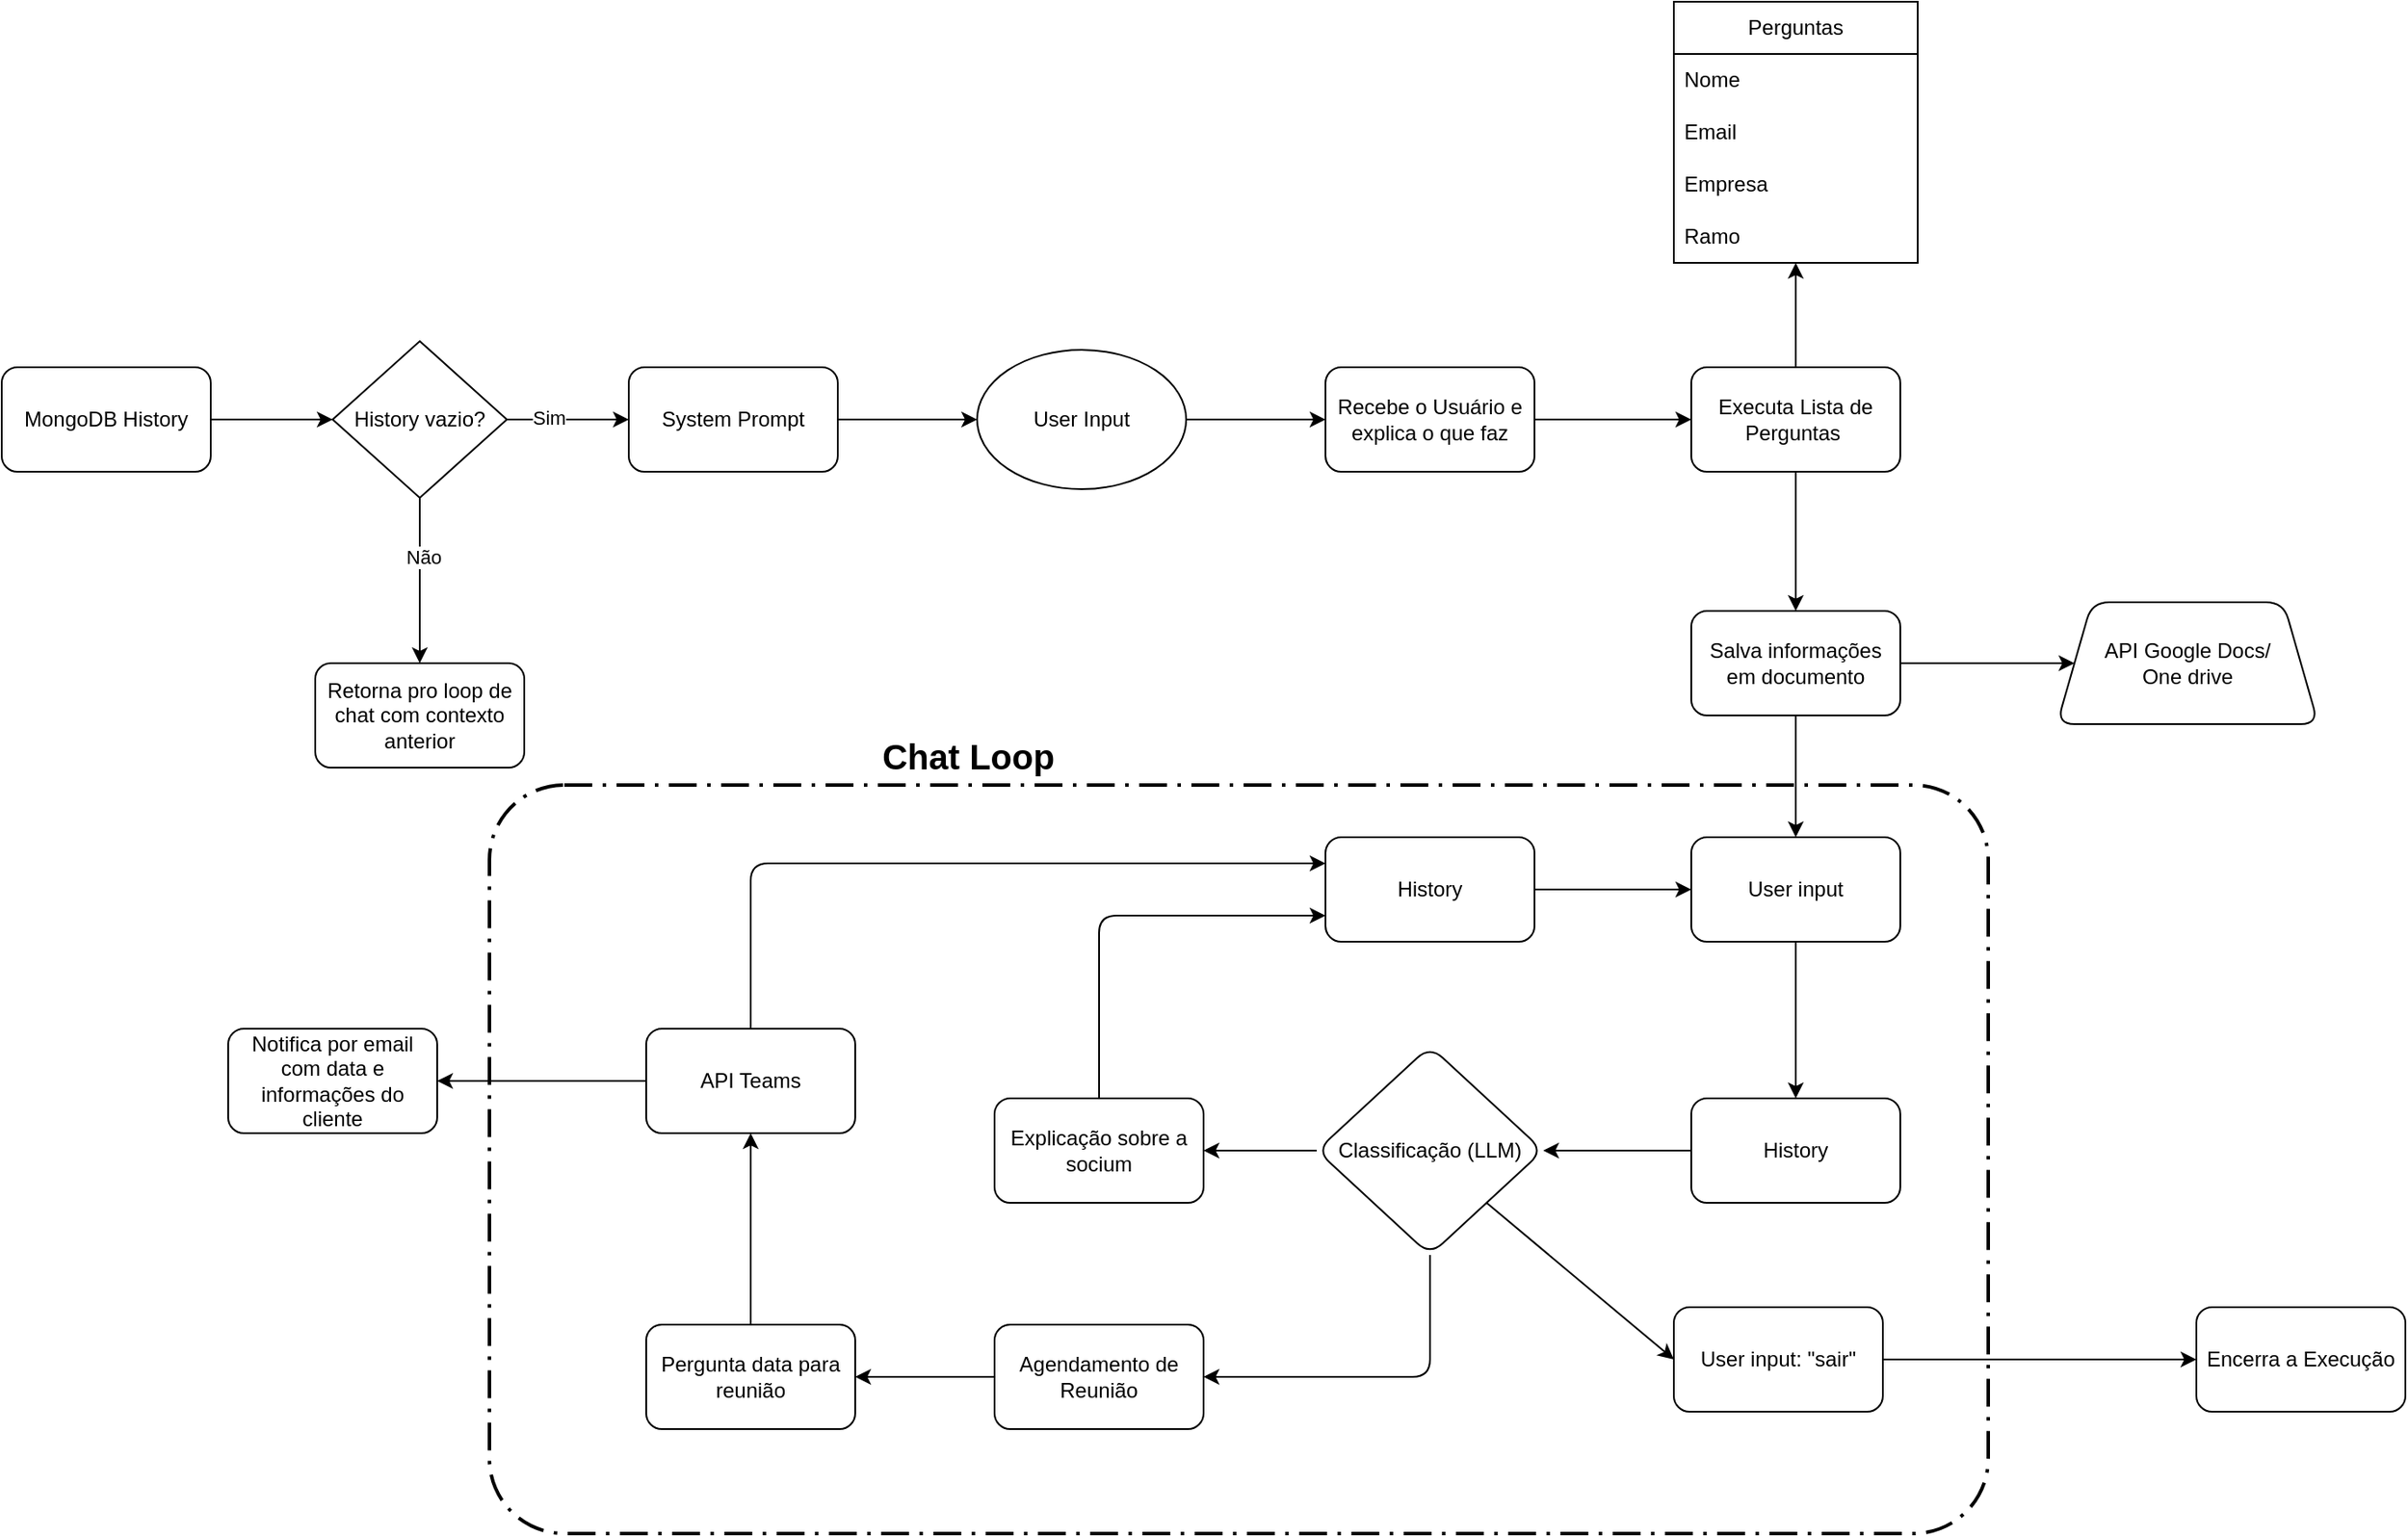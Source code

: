 <mxfile>
    <diagram id="QcJow2Y73pdRIlmZuyxi" name="Página-1">
        <mxGraphModel dx="2650" dy="1139" grid="1" gridSize="10" guides="1" tooltips="1" connect="1" arrows="1" fold="1" page="1" pageScale="1" pageWidth="827" pageHeight="1169" math="0" shadow="0">
            <root>
                <mxCell id="0"/>
                <mxCell id="1" parent="0"/>
                <mxCell id="9" value="" style="edgeStyle=none;html=1;" parent="1" source="3" target="7" edge="1">
                    <mxGeometry relative="1" as="geometry"/>
                </mxCell>
                <mxCell id="3" value="MongoDB History" style="rounded=1;whiteSpace=wrap;html=1;" parent="1" vertex="1">
                    <mxGeometry x="100" y="240" width="120" height="60" as="geometry"/>
                </mxCell>
                <mxCell id="19" value="" style="edgeStyle=none;html=1;" parent="1" source="5" target="18" edge="1">
                    <mxGeometry relative="1" as="geometry"/>
                </mxCell>
                <mxCell id="5" value="System Prompt" style="rounded=1;whiteSpace=wrap;html=1;" parent="1" vertex="1">
                    <mxGeometry x="460" y="240" width="120" height="60" as="geometry"/>
                </mxCell>
                <mxCell id="10" value="" style="edgeStyle=none;html=1;" parent="1" source="7" target="5" edge="1">
                    <mxGeometry relative="1" as="geometry"/>
                </mxCell>
                <mxCell id="16" value="Sim" style="edgeLabel;html=1;align=center;verticalAlign=middle;resizable=0;points=[];" parent="10" vertex="1" connectable="0">
                    <mxGeometry x="-0.314" y="1" relative="1" as="geometry">
                        <mxPoint as="offset"/>
                    </mxGeometry>
                </mxCell>
                <mxCell id="13" value="" style="edgeStyle=none;html=1;" parent="1" source="7" target="12" edge="1">
                    <mxGeometry relative="1" as="geometry"/>
                </mxCell>
                <mxCell id="15" value="Não" style="edgeLabel;html=1;align=center;verticalAlign=middle;resizable=0;points=[];" parent="13" vertex="1" connectable="0">
                    <mxGeometry x="-0.288" y="2" relative="1" as="geometry">
                        <mxPoint as="offset"/>
                    </mxGeometry>
                </mxCell>
                <mxCell id="7" value="History vazio?" style="rhombus;whiteSpace=wrap;html=1;" parent="1" vertex="1">
                    <mxGeometry x="290" y="225" width="100" height="90" as="geometry"/>
                </mxCell>
                <mxCell id="12" value="Retorna pro loop de chat com contexto anterior" style="rounded=1;whiteSpace=wrap;html=1;" parent="1" vertex="1">
                    <mxGeometry x="280" y="410" width="120" height="60" as="geometry"/>
                </mxCell>
                <mxCell id="23" value="" style="edgeStyle=none;html=1;" parent="1" source="18" target="22" edge="1">
                    <mxGeometry relative="1" as="geometry"/>
                </mxCell>
                <mxCell id="18" value="User Input" style="ellipse;whiteSpace=wrap;html=1;" parent="1" vertex="1">
                    <mxGeometry x="660" y="230" width="120" height="80" as="geometry"/>
                </mxCell>
                <mxCell id="25" value="" style="edgeStyle=none;html=1;" parent="1" source="22" target="24" edge="1">
                    <mxGeometry relative="1" as="geometry"/>
                </mxCell>
                <mxCell id="22" value="Recebe o Usuário e explica o que faz" style="rounded=1;whiteSpace=wrap;html=1;" parent="1" vertex="1">
                    <mxGeometry x="860" y="240" width="120" height="60" as="geometry"/>
                </mxCell>
                <mxCell id="34" value="" style="edgeStyle=none;html=1;" parent="1" source="24" target="35" edge="1">
                    <mxGeometry relative="1" as="geometry"/>
                </mxCell>
                <mxCell id="37" value="" style="edgeStyle=none;html=1;" parent="1" source="24" target="36" edge="1">
                    <mxGeometry relative="1" as="geometry"/>
                </mxCell>
                <mxCell id="24" value="Executa Lista de Perguntas&amp;nbsp;" style="whiteSpace=wrap;html=1;rounded=1;" parent="1" vertex="1">
                    <mxGeometry x="1070" y="240" width="120" height="60" as="geometry"/>
                </mxCell>
                <mxCell id="29" value="Perguntas" style="swimlane;fontStyle=0;childLayout=stackLayout;horizontal=1;startSize=30;horizontalStack=0;resizeParent=1;resizeParentMax=0;resizeLast=0;collapsible=1;marginBottom=0;whiteSpace=wrap;html=1;" parent="1" vertex="1">
                    <mxGeometry x="1060" y="30" width="140" height="150" as="geometry"/>
                </mxCell>
                <mxCell id="30" value="Nome" style="text;strokeColor=none;fillColor=none;align=left;verticalAlign=middle;spacingLeft=4;spacingRight=4;overflow=hidden;points=[[0,0.5],[1,0.5]];portConstraint=eastwest;rotatable=0;whiteSpace=wrap;html=1;" parent="29" vertex="1">
                    <mxGeometry y="30" width="140" height="30" as="geometry"/>
                </mxCell>
                <mxCell id="31" value="Email" style="text;strokeColor=none;fillColor=none;align=left;verticalAlign=middle;spacingLeft=4;spacingRight=4;overflow=hidden;points=[[0,0.5],[1,0.5]];portConstraint=eastwest;rotatable=0;whiteSpace=wrap;html=1;" parent="29" vertex="1">
                    <mxGeometry y="60" width="140" height="30" as="geometry"/>
                </mxCell>
                <mxCell id="32" value="Empresa" style="text;strokeColor=none;fillColor=none;align=left;verticalAlign=middle;spacingLeft=4;spacingRight=4;overflow=hidden;points=[[0,0.5],[1,0.5]];portConstraint=eastwest;rotatable=0;whiteSpace=wrap;html=1;" parent="29" vertex="1">
                    <mxGeometry y="90" width="140" height="30" as="geometry"/>
                </mxCell>
                <mxCell id="35" value="Ramo" style="text;strokeColor=none;fillColor=none;align=left;verticalAlign=middle;spacingLeft=4;spacingRight=4;overflow=hidden;points=[[0,0.5],[1,0.5]];portConstraint=eastwest;rotatable=0;whiteSpace=wrap;html=1;" parent="29" vertex="1">
                    <mxGeometry y="120" width="140" height="30" as="geometry"/>
                </mxCell>
                <mxCell id="39" value="" style="edgeStyle=none;html=1;" parent="1" source="36" target="38" edge="1">
                    <mxGeometry relative="1" as="geometry"/>
                </mxCell>
                <mxCell id="48" value="" style="edgeStyle=none;html=1;" parent="1" source="36" target="47" edge="1">
                    <mxGeometry relative="1" as="geometry"/>
                </mxCell>
                <mxCell id="36" value="Salva informações em documento" style="whiteSpace=wrap;html=1;rounded=1;" parent="1" vertex="1">
                    <mxGeometry x="1070" y="380" width="120" height="60" as="geometry"/>
                </mxCell>
                <mxCell id="38" value="API Google Docs/&lt;div&gt;One drive&lt;/div&gt;" style="shape=trapezoid;perimeter=trapezoidPerimeter;whiteSpace=wrap;html=1;fixedSize=1;rounded=1;" parent="1" vertex="1">
                    <mxGeometry x="1280" y="375" width="150" height="70" as="geometry"/>
                </mxCell>
                <mxCell id="40" value="" style="rounded=1;arcSize=10;dashed=1;fillColor=none;gradientColor=none;dashPattern=8 3 1 3;strokeWidth=2;" parent="1" vertex="1">
                    <mxGeometry x="380" y="480" width="860.5" height="430" as="geometry"/>
                </mxCell>
                <mxCell id="41" value="Chat Loop" style="text;html=1;align=center;verticalAlign=middle;whiteSpace=wrap;rounded=0;fontSize=20;fontStyle=1" parent="1" vertex="1">
                    <mxGeometry x="590" y="430" width="130" height="65" as="geometry"/>
                </mxCell>
                <mxCell id="58" value="" style="edgeStyle=none;html=1;" edge="1" parent="1" source="47" target="57">
                    <mxGeometry relative="1" as="geometry"/>
                </mxCell>
                <mxCell id="47" value="User input" style="rounded=1;whiteSpace=wrap;html=1;" parent="1" vertex="1">
                    <mxGeometry x="1070" y="510" width="120" height="60" as="geometry"/>
                </mxCell>
                <mxCell id="52" value="" style="edgeStyle=none;html=1;" parent="1" source="49" target="51" edge="1">
                    <mxGeometry relative="1" as="geometry"/>
                </mxCell>
                <mxCell id="54" value="" style="edgeStyle=none;html=1;" parent="1" source="49" target="53" edge="1">
                    <mxGeometry relative="1" as="geometry">
                        <Array as="points">
                            <mxPoint x="920" y="820"/>
                        </Array>
                    </mxGeometry>
                </mxCell>
                <mxCell id="72" style="edgeStyle=none;html=1;exitX=1;exitY=1;exitDx=0;exitDy=0;entryX=0;entryY=0.5;entryDx=0;entryDy=0;" edge="1" parent="1" source="49" target="71">
                    <mxGeometry relative="1" as="geometry"/>
                </mxCell>
                <mxCell id="49" value="Classificação (LLM)" style="rhombus;whiteSpace=wrap;html=1;rounded=1;" parent="1" vertex="1">
                    <mxGeometry x="855" y="630" width="130" height="120" as="geometry"/>
                </mxCell>
                <mxCell id="61" value="" style="edgeStyle=none;html=1;entryX=0;entryY=0.75;entryDx=0;entryDy=0;" edge="1" parent="1" source="51" target="60">
                    <mxGeometry relative="1" as="geometry">
                        <Array as="points">
                            <mxPoint x="730" y="555"/>
                        </Array>
                    </mxGeometry>
                </mxCell>
                <mxCell id="51" value="Explicação sobre a socium" style="whiteSpace=wrap;html=1;rounded=1;" parent="1" vertex="1">
                    <mxGeometry x="670" y="660" width="120" height="60" as="geometry"/>
                </mxCell>
                <mxCell id="67" value="" style="edgeStyle=none;html=1;" edge="1" parent="1" source="53" target="66">
                    <mxGeometry relative="1" as="geometry"/>
                </mxCell>
                <mxCell id="53" value="Agendamento de Reunião" style="whiteSpace=wrap;html=1;rounded=1;" parent="1" vertex="1">
                    <mxGeometry x="670" y="790" width="120" height="60" as="geometry"/>
                </mxCell>
                <mxCell id="59" value="" style="edgeStyle=none;html=1;" edge="1" parent="1" source="57" target="49">
                    <mxGeometry relative="1" as="geometry"/>
                </mxCell>
                <mxCell id="57" value="History" style="whiteSpace=wrap;html=1;rounded=1;" vertex="1" parent="1">
                    <mxGeometry x="1070" y="660" width="120" height="60" as="geometry"/>
                </mxCell>
                <mxCell id="62" value="" style="edgeStyle=none;html=1;" edge="1" parent="1" source="60" target="47">
                    <mxGeometry relative="1" as="geometry"/>
                </mxCell>
                <mxCell id="60" value="History" style="whiteSpace=wrap;html=1;rounded=1;" vertex="1" parent="1">
                    <mxGeometry x="860" y="510" width="120" height="60" as="geometry"/>
                </mxCell>
                <mxCell id="70" style="edgeStyle=none;html=1;entryX=0;entryY=0.25;entryDx=0;entryDy=0;" edge="1" parent="1" source="65" target="60">
                    <mxGeometry relative="1" as="geometry">
                        <Array as="points">
                            <mxPoint x="530" y="525"/>
                        </Array>
                    </mxGeometry>
                </mxCell>
                <mxCell id="76" value="" style="edgeStyle=none;html=1;" edge="1" parent="1" source="65" target="75">
                    <mxGeometry relative="1" as="geometry"/>
                </mxCell>
                <mxCell id="65" value="API Teams" style="rounded=1;whiteSpace=wrap;html=1;" vertex="1" parent="1">
                    <mxGeometry x="470" y="620" width="120" height="60" as="geometry"/>
                </mxCell>
                <mxCell id="68" value="" style="edgeStyle=none;html=1;" edge="1" parent="1" source="66" target="65">
                    <mxGeometry relative="1" as="geometry"/>
                </mxCell>
                <mxCell id="66" value="Pergunta data para reunião" style="whiteSpace=wrap;html=1;rounded=1;" vertex="1" parent="1">
                    <mxGeometry x="470" y="790" width="120" height="60" as="geometry"/>
                </mxCell>
                <mxCell id="74" value="" style="edgeStyle=none;html=1;" edge="1" parent="1" source="71" target="73">
                    <mxGeometry relative="1" as="geometry"/>
                </mxCell>
                <mxCell id="71" value="User input: &quot;sair&quot;" style="rounded=1;whiteSpace=wrap;html=1;" vertex="1" parent="1">
                    <mxGeometry x="1060" y="780" width="120" height="60" as="geometry"/>
                </mxCell>
                <mxCell id="73" value="Encerra a Execução" style="whiteSpace=wrap;html=1;rounded=1;" vertex="1" parent="1">
                    <mxGeometry x="1360" y="780" width="120" height="60" as="geometry"/>
                </mxCell>
                <mxCell id="75" value="Notifica por email com data e informações do cliente" style="whiteSpace=wrap;html=1;rounded=1;" vertex="1" parent="1">
                    <mxGeometry x="230" y="620" width="120" height="60" as="geometry"/>
                </mxCell>
            </root>
        </mxGraphModel>
    </diagram>
</mxfile>